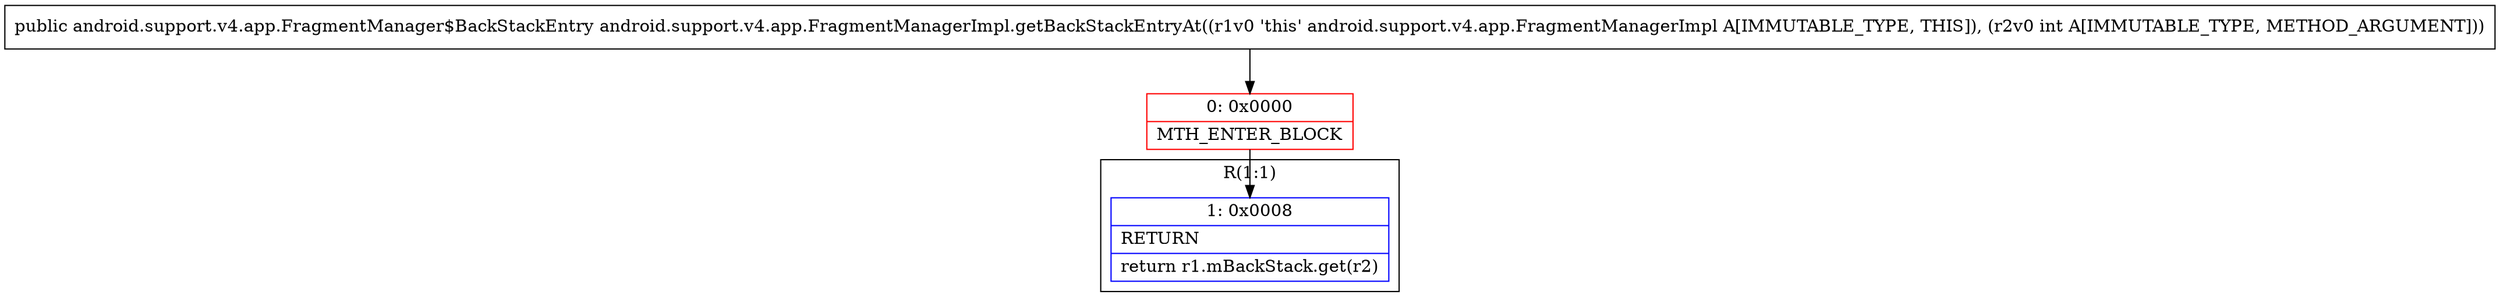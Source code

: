 digraph "CFG forandroid.support.v4.app.FragmentManagerImpl.getBackStackEntryAt(I)Landroid\/support\/v4\/app\/FragmentManager$BackStackEntry;" {
subgraph cluster_Region_257968430 {
label = "R(1:1)";
node [shape=record,color=blue];
Node_1 [shape=record,label="{1\:\ 0x0008|RETURN\l|return r1.mBackStack.get(r2)\l}"];
}
Node_0 [shape=record,color=red,label="{0\:\ 0x0000|MTH_ENTER_BLOCK\l}"];
MethodNode[shape=record,label="{public android.support.v4.app.FragmentManager$BackStackEntry android.support.v4.app.FragmentManagerImpl.getBackStackEntryAt((r1v0 'this' android.support.v4.app.FragmentManagerImpl A[IMMUTABLE_TYPE, THIS]), (r2v0 int A[IMMUTABLE_TYPE, METHOD_ARGUMENT])) }"];
MethodNode -> Node_0;
Node_0 -> Node_1;
}

